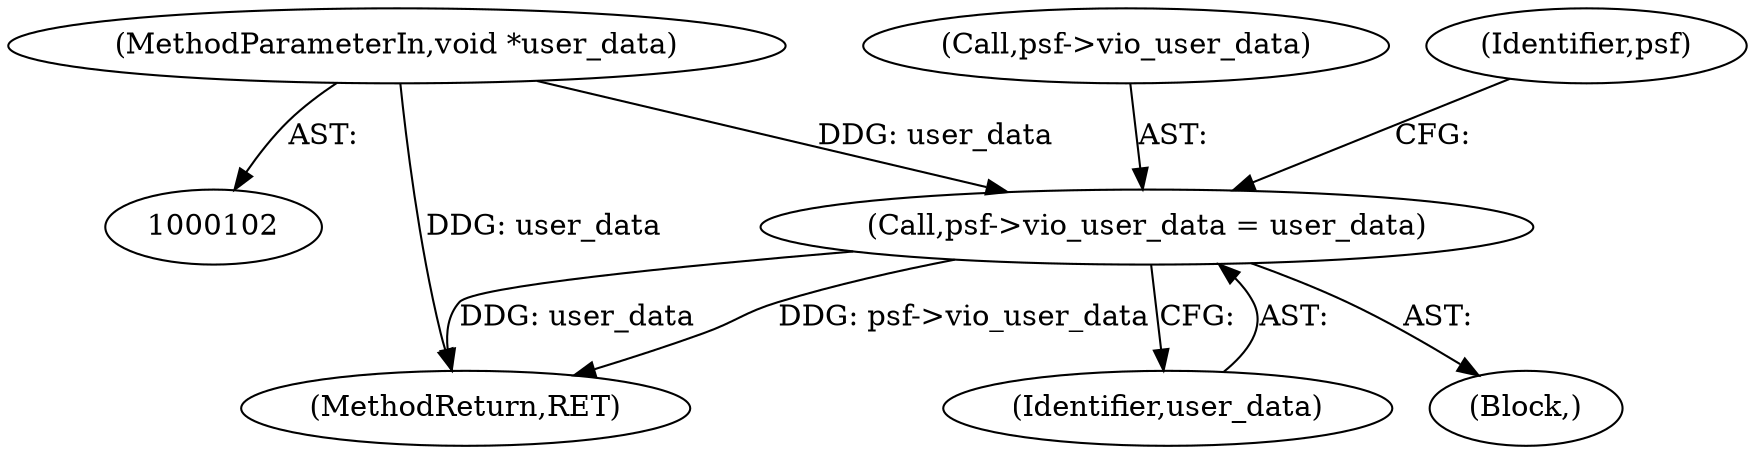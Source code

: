 digraph "0_libsndfile_708e996c87c5fae77b104ccfeb8f6db784c32074_21@pointer" {
"1000216" [label="(Call,psf->vio_user_data = user_data)"];
"1000106" [label="(MethodParameterIn,void *user_data)"];
"1000217" [label="(Call,psf->vio_user_data)"];
"1000232" [label="(MethodReturn,RET)"];
"1000106" [label="(MethodParameterIn,void *user_data)"];
"1000220" [label="(Identifier,user_data)"];
"1000107" [label="(Block,)"];
"1000216" [label="(Call,psf->vio_user_data = user_data)"];
"1000224" [label="(Identifier,psf)"];
"1000216" -> "1000107"  [label="AST: "];
"1000216" -> "1000220"  [label="CFG: "];
"1000217" -> "1000216"  [label="AST: "];
"1000220" -> "1000216"  [label="AST: "];
"1000224" -> "1000216"  [label="CFG: "];
"1000216" -> "1000232"  [label="DDG: psf->vio_user_data"];
"1000216" -> "1000232"  [label="DDG: user_data"];
"1000106" -> "1000216"  [label="DDG: user_data"];
"1000106" -> "1000102"  [label="AST: "];
"1000106" -> "1000232"  [label="DDG: user_data"];
}
